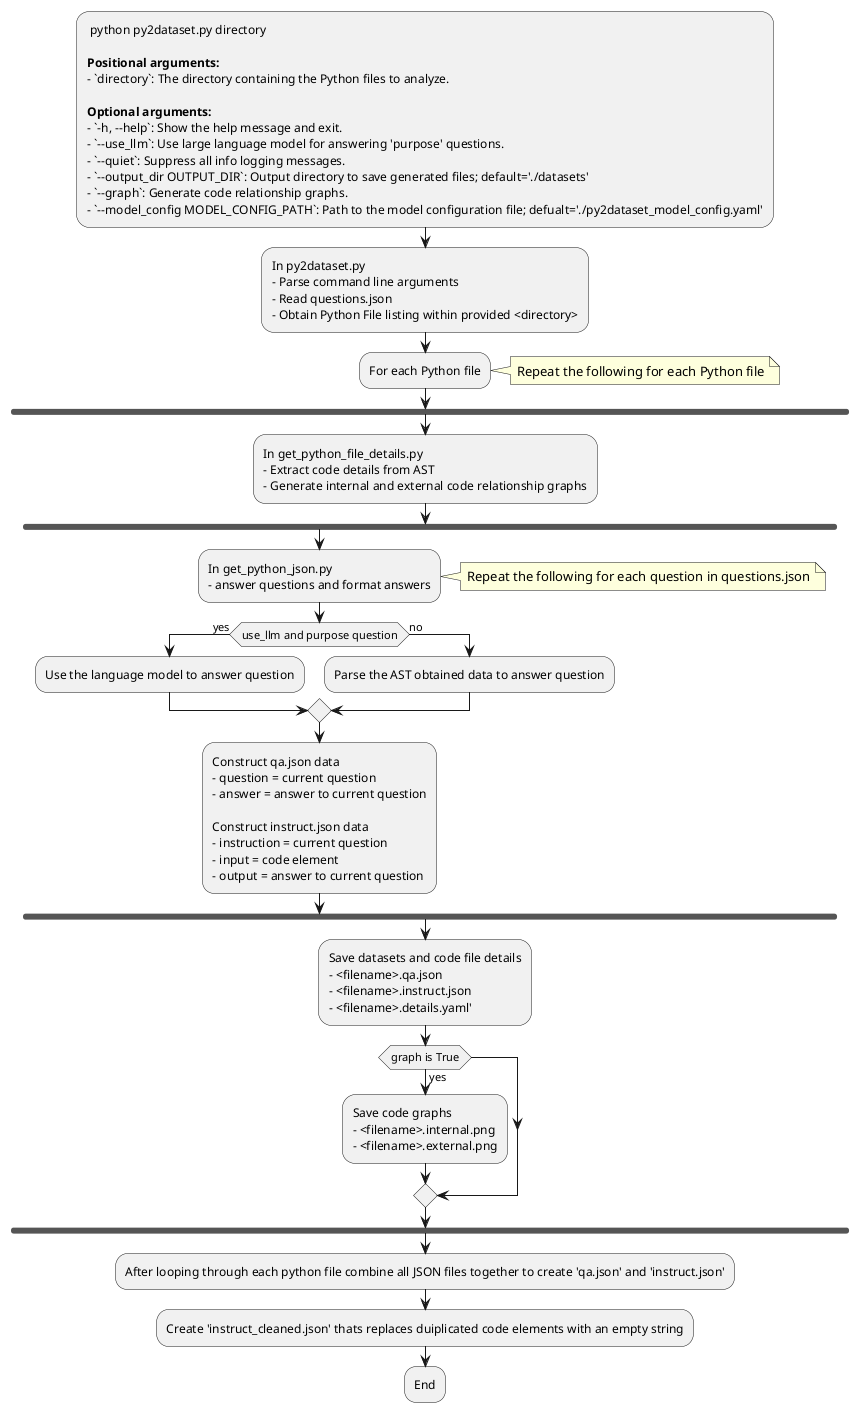 @startuml
: python py2dataset.py directory 

**Positional arguments:**
- `directory`: The directory containing the Python files to analyze.

**Optional arguments:**
- `-h, --help`: Show the help message and exit.
- `--use_llm`: Use large language model for answering 'purpose' questions.
- `--quiet`: Suppress all info logging messages.
- `--output_dir OUTPUT_DIR`: Output directory to save generated files; default='./datasets'
- `--graph`: Generate code relationship graphs.
- `--model_config MODEL_CONFIG_PATH`: Path to the model configuration file; defualt='./py2dataset_model_config.yaml';
:In py2dataset.py
- Parse command line arguments
- Read questions.json
- Obtain Python File listing within provided <directory>;
:For each Python file;
note right
Repeat the following for each Python file
end note
fork
    :In get_python_file_details.py
    - Extract code details from AST
    - Generate internal and external code relationship graphs;
    fork
        :In get_python_json.py 
        - answer questions and format answers;
        note right
        Repeat the following for each question in questions.json
        end note
        if (use_llm and purpose question) then (yes)
            :Use the language model to answer question;
        else (no)
            :Parse the AST obtained data to answer question;
        endif
        :Construct qa.json data
        - question = current question
        - answer = answer to current question
        
        Construct instruct.json data
        - instruction = current question
        - input = code element
        - output = answer to current question;
     endfork
:Save datasets and code file details
- <filename>.qa.json
- <filename>.instruct.json
- <filename>.details.yaml';
if (graph is True) then (yes)
   :Save code graphs
   - <filename>.internal.png
   - <filename>.external.png;
endif
endfork
:After looping through each python file combine all JSON files together to create 'qa.json' and 'instruct.json';
:Create 'instruct_cleaned.json' thats replaces duiplicated code elements with an empty string;
:End;
@enduml